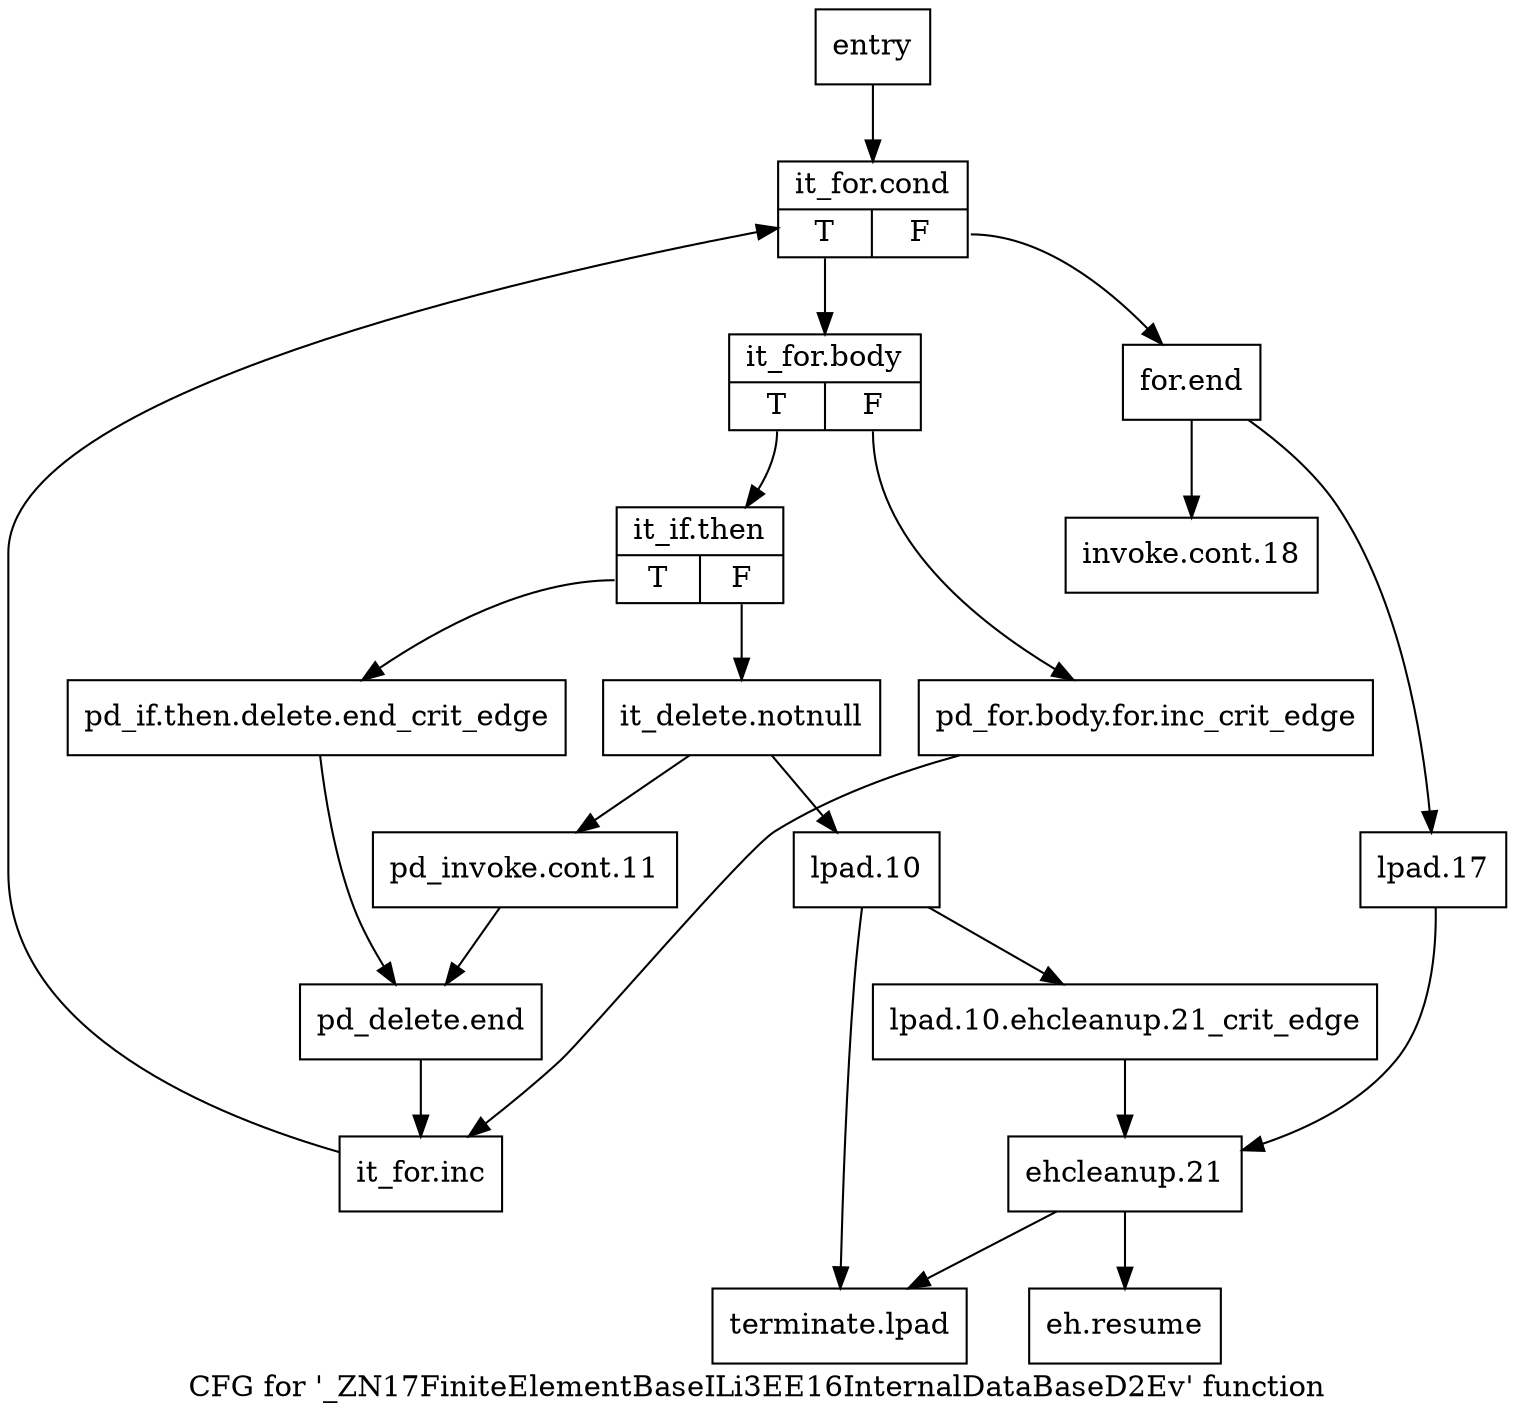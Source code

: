 digraph "CFG for '_ZN17FiniteElementBaseILi3EE16InternalDataBaseD2Ev' function" {
	label="CFG for '_ZN17FiniteElementBaseILi3EE16InternalDataBaseD2Ev' function";

	Node0x4d75800 [shape=record,label="{entry}"];
	Node0x4d75800 -> Node0x4d759c0;
	Node0x4d759c0 [shape=record,label="{it_for.cond|{<s0>T|<s1>F}}"];
	Node0x4d759c0:s0 -> Node0x4d75a10;
	Node0x4d759c0:s1 -> Node0x4d76020;
	Node0x4d75a10 [shape=record,label="{it_for.body|{<s0>T|<s1>F}}"];
	Node0x4d75a10:s0 -> Node0x4d75ab0;
	Node0x4d75a10:s1 -> Node0x4d75a60;
	Node0x4d75a60 [shape=record,label="{pd_for.body.for.inc_crit_edge}"];
	Node0x4d75a60 -> Node0x4d75ce0;
	Node0x4d75ab0 [shape=record,label="{it_if.then|{<s0>T|<s1>F}}"];
	Node0x4d75ab0:s0 -> Node0x4d75b00;
	Node0x4d75ab0:s1 -> Node0x4d75b50;
	Node0x4d75b00 [shape=record,label="{pd_if.then.delete.end_crit_edge}"];
	Node0x4d75b00 -> Node0x4d75bf0;
	Node0x4d75b50 [shape=record,label="{it_delete.notnull}"];
	Node0x4d75b50 -> Node0x4d75ba0;
	Node0x4d75b50 -> Node0x4d75c40;
	Node0x4d75ba0 [shape=record,label="{pd_invoke.cont.11}"];
	Node0x4d75ba0 -> Node0x4d75bf0;
	Node0x4d75bf0 [shape=record,label="{pd_delete.end}"];
	Node0x4d75bf0 -> Node0x4d75ce0;
	Node0x4d75c40 [shape=record,label="{lpad.10}"];
	Node0x4d75c40 -> Node0x4d75c90;
	Node0x4d75c40 -> Node0x4d761b0;
	Node0x4d75c90 [shape=record,label="{lpad.10.ehcleanup.21_crit_edge}"];
	Node0x4d75c90 -> Node0x4d76110;
	Node0x4d75ce0 [shape=record,label="{it_for.inc}"];
	Node0x4d75ce0 -> Node0x4d759c0;
	Node0x4d76020 [shape=record,label="{for.end}"];
	Node0x4d76020 -> Node0x4d76070;
	Node0x4d76020 -> Node0x4d760c0;
	Node0x4d76070 [shape=record,label="{invoke.cont.18}"];
	Node0x4d760c0 [shape=record,label="{lpad.17}"];
	Node0x4d760c0 -> Node0x4d76110;
	Node0x4d76110 [shape=record,label="{ehcleanup.21}"];
	Node0x4d76110 -> Node0x4d76160;
	Node0x4d76110 -> Node0x4d761b0;
	Node0x4d76160 [shape=record,label="{eh.resume}"];
	Node0x4d761b0 [shape=record,label="{terminate.lpad}"];
}
